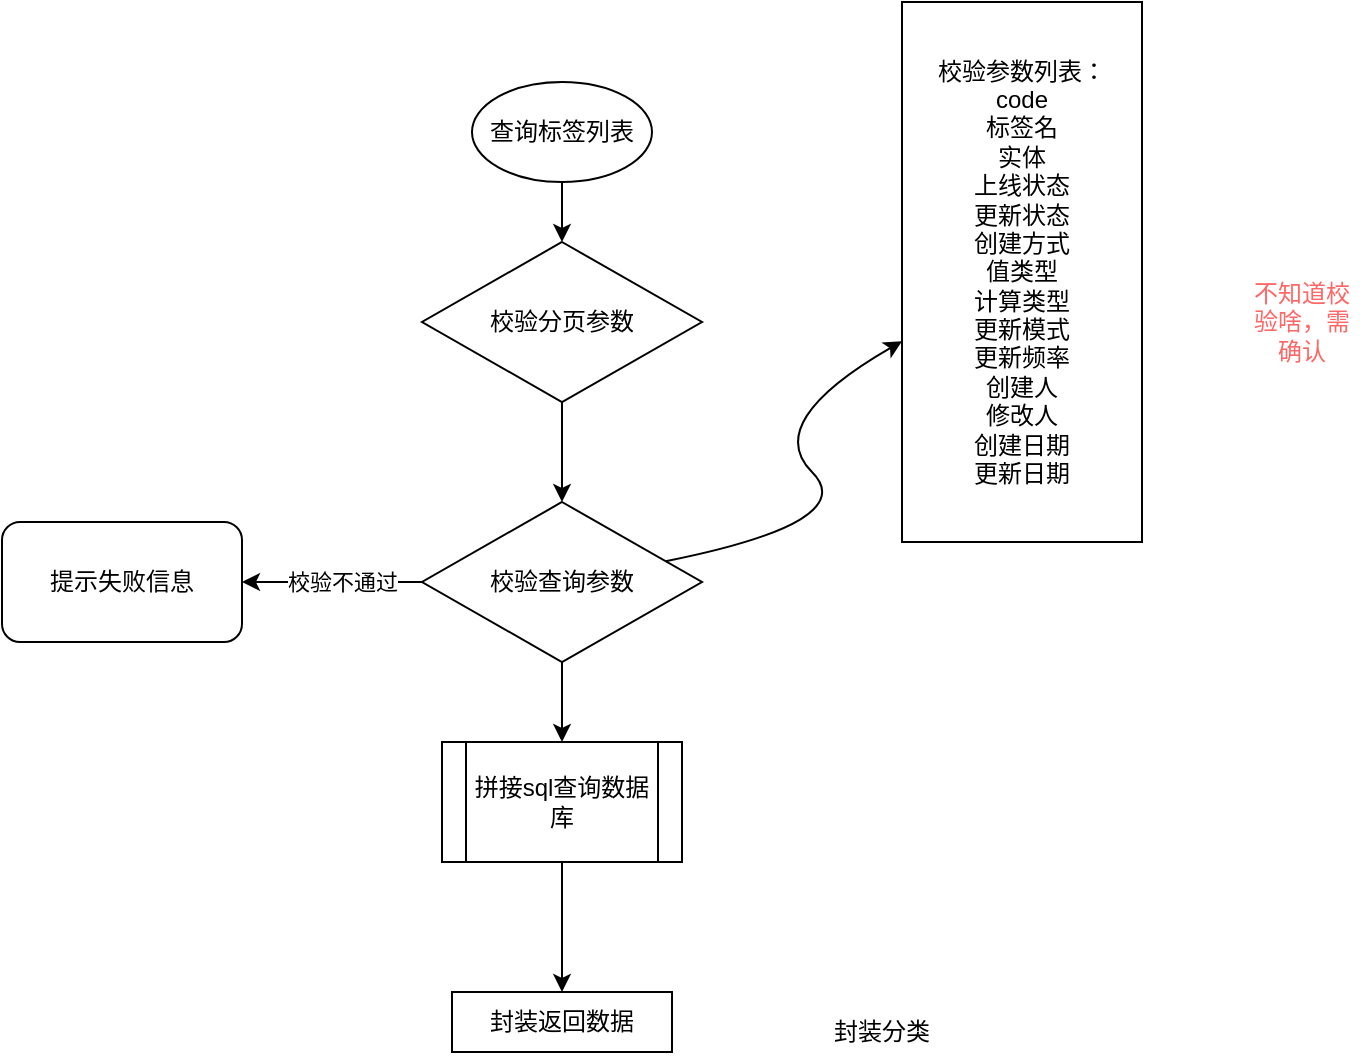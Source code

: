 <mxfile version="24.7.17">
  <diagram name="第 1 页" id="Ppuh2RllOEx7e-Ec_xf0">
    <mxGraphModel dx="1026" dy="650" grid="1" gridSize="10" guides="1" tooltips="1" connect="1" arrows="1" fold="1" page="1" pageScale="1" pageWidth="827" pageHeight="1169" math="0" shadow="0">
      <root>
        <mxCell id="0" />
        <mxCell id="1" parent="0" />
        <mxCell id="3Pmfj5CGFZU7iZF1KX0t-1" value="查询标签列表" style="ellipse;whiteSpace=wrap;html=1;" vertex="1" parent="1">
          <mxGeometry x="265" y="100" width="90" height="50" as="geometry" />
        </mxCell>
        <mxCell id="3Pmfj5CGFZU7iZF1KX0t-5" value="" style="edgeStyle=orthogonalEdgeStyle;rounded=0;orthogonalLoop=1;jettySize=auto;html=1;" edge="1" parent="1" source="3Pmfj5CGFZU7iZF1KX0t-1" target="3Pmfj5CGFZU7iZF1KX0t-4">
          <mxGeometry relative="1" as="geometry">
            <mxPoint x="310" y="150" as="sourcePoint" />
            <mxPoint x="310" y="225" as="targetPoint" />
          </mxGeometry>
        </mxCell>
        <mxCell id="3Pmfj5CGFZU7iZF1KX0t-7" value="" style="edgeStyle=orthogonalEdgeStyle;rounded=0;orthogonalLoop=1;jettySize=auto;html=1;" edge="1" parent="1" source="3Pmfj5CGFZU7iZF1KX0t-4" target="3Pmfj5CGFZU7iZF1KX0t-6">
          <mxGeometry relative="1" as="geometry" />
        </mxCell>
        <mxCell id="3Pmfj5CGFZU7iZF1KX0t-4" value="校验分页参数" style="rhombus;whiteSpace=wrap;html=1;" vertex="1" parent="1">
          <mxGeometry x="240" y="180" width="140" height="80" as="geometry" />
        </mxCell>
        <mxCell id="3Pmfj5CGFZU7iZF1KX0t-11" value="" style="edgeStyle=orthogonalEdgeStyle;rounded=0;orthogonalLoop=1;jettySize=auto;html=1;" edge="1" parent="1" source="3Pmfj5CGFZU7iZF1KX0t-6" target="3Pmfj5CGFZU7iZF1KX0t-10">
          <mxGeometry relative="1" as="geometry" />
        </mxCell>
        <mxCell id="3Pmfj5CGFZU7iZF1KX0t-12" value="校验不通过" style="edgeLabel;html=1;align=center;verticalAlign=middle;resizable=0;points=[];" vertex="1" connectable="0" parent="3Pmfj5CGFZU7iZF1KX0t-11">
          <mxGeometry x="0.156" y="-3" relative="1" as="geometry">
            <mxPoint x="12" y="3" as="offset" />
          </mxGeometry>
        </mxCell>
        <mxCell id="3Pmfj5CGFZU7iZF1KX0t-14" value="" style="edgeStyle=orthogonalEdgeStyle;rounded=0;orthogonalLoop=1;jettySize=auto;html=1;" edge="1" parent="1" source="3Pmfj5CGFZU7iZF1KX0t-6" target="3Pmfj5CGFZU7iZF1KX0t-13">
          <mxGeometry relative="1" as="geometry" />
        </mxCell>
        <mxCell id="3Pmfj5CGFZU7iZF1KX0t-6" value="校验查询参数" style="rhombus;whiteSpace=wrap;html=1;" vertex="1" parent="1">
          <mxGeometry x="240" y="310" width="140" height="80" as="geometry" />
        </mxCell>
        <mxCell id="3Pmfj5CGFZU7iZF1KX0t-8" value="" style="curved=1;endArrow=classic;html=1;rounded=0;" edge="1" parent="1" source="3Pmfj5CGFZU7iZF1KX0t-6" target="3Pmfj5CGFZU7iZF1KX0t-9">
          <mxGeometry width="50" height="50" relative="1" as="geometry">
            <mxPoint x="410" y="320" as="sourcePoint" />
            <mxPoint x="490" y="220" as="targetPoint" />
            <Array as="points">
              <mxPoint x="460" y="320" />
              <mxPoint x="410" y="270" />
            </Array>
          </mxGeometry>
        </mxCell>
        <mxCell id="3Pmfj5CGFZU7iZF1KX0t-9" value="校验参数列表：&lt;div&gt;code&lt;/div&gt;&lt;div&gt;标签名&lt;/div&gt;&lt;div&gt;实体&lt;/div&gt;&lt;div&gt;上线状态&lt;/div&gt;&lt;div&gt;更新状态&lt;/div&gt;&lt;div&gt;创建方式&lt;/div&gt;&lt;div&gt;值类型&lt;/div&gt;&lt;div&gt;计算类型&lt;/div&gt;&lt;div&gt;更新模式&lt;/div&gt;&lt;div&gt;更新频率&lt;/div&gt;&lt;div&gt;创建人&lt;/div&gt;&lt;div&gt;修改人&lt;/div&gt;&lt;div&gt;创建日期&lt;/div&gt;&lt;div&gt;更新日期&lt;/div&gt;" style="rounded=0;whiteSpace=wrap;html=1;" vertex="1" parent="1">
          <mxGeometry x="480" y="60" width="120" height="270" as="geometry" />
        </mxCell>
        <mxCell id="3Pmfj5CGFZU7iZF1KX0t-10" value="提示失败信息" style="rounded=1;whiteSpace=wrap;html=1;" vertex="1" parent="1">
          <mxGeometry x="30" y="320" width="120" height="60" as="geometry" />
        </mxCell>
        <mxCell id="3Pmfj5CGFZU7iZF1KX0t-16" value="" style="edgeStyle=orthogonalEdgeStyle;rounded=0;orthogonalLoop=1;jettySize=auto;html=1;" edge="1" parent="1" source="3Pmfj5CGFZU7iZF1KX0t-13" target="3Pmfj5CGFZU7iZF1KX0t-15">
          <mxGeometry relative="1" as="geometry" />
        </mxCell>
        <mxCell id="3Pmfj5CGFZU7iZF1KX0t-13" value="拼接sql查询数据库" style="shape=process;whiteSpace=wrap;html=1;backgroundOutline=1;" vertex="1" parent="1">
          <mxGeometry x="250" y="430" width="120" height="60" as="geometry" />
        </mxCell>
        <mxCell id="3Pmfj5CGFZU7iZF1KX0t-15" value="封装返回数据" style="whiteSpace=wrap;html=1;" vertex="1" parent="1">
          <mxGeometry x="255" y="555" width="110" height="30" as="geometry" />
        </mxCell>
        <mxCell id="3Pmfj5CGFZU7iZF1KX0t-17" value="&lt;font color=&quot;#ff6666&quot;&gt;不知道校验啥，需确认&lt;/font&gt;" style="text;html=1;align=center;verticalAlign=middle;whiteSpace=wrap;rounded=0;" vertex="1" parent="1">
          <mxGeometry x="650" y="205" width="60" height="30" as="geometry" />
        </mxCell>
        <mxCell id="3Pmfj5CGFZU7iZF1KX0t-18" value="封装分类" style="text;html=1;align=center;verticalAlign=middle;whiteSpace=wrap;rounded=0;" vertex="1" parent="1">
          <mxGeometry x="440" y="560" width="60" height="30" as="geometry" />
        </mxCell>
      </root>
    </mxGraphModel>
  </diagram>
</mxfile>
